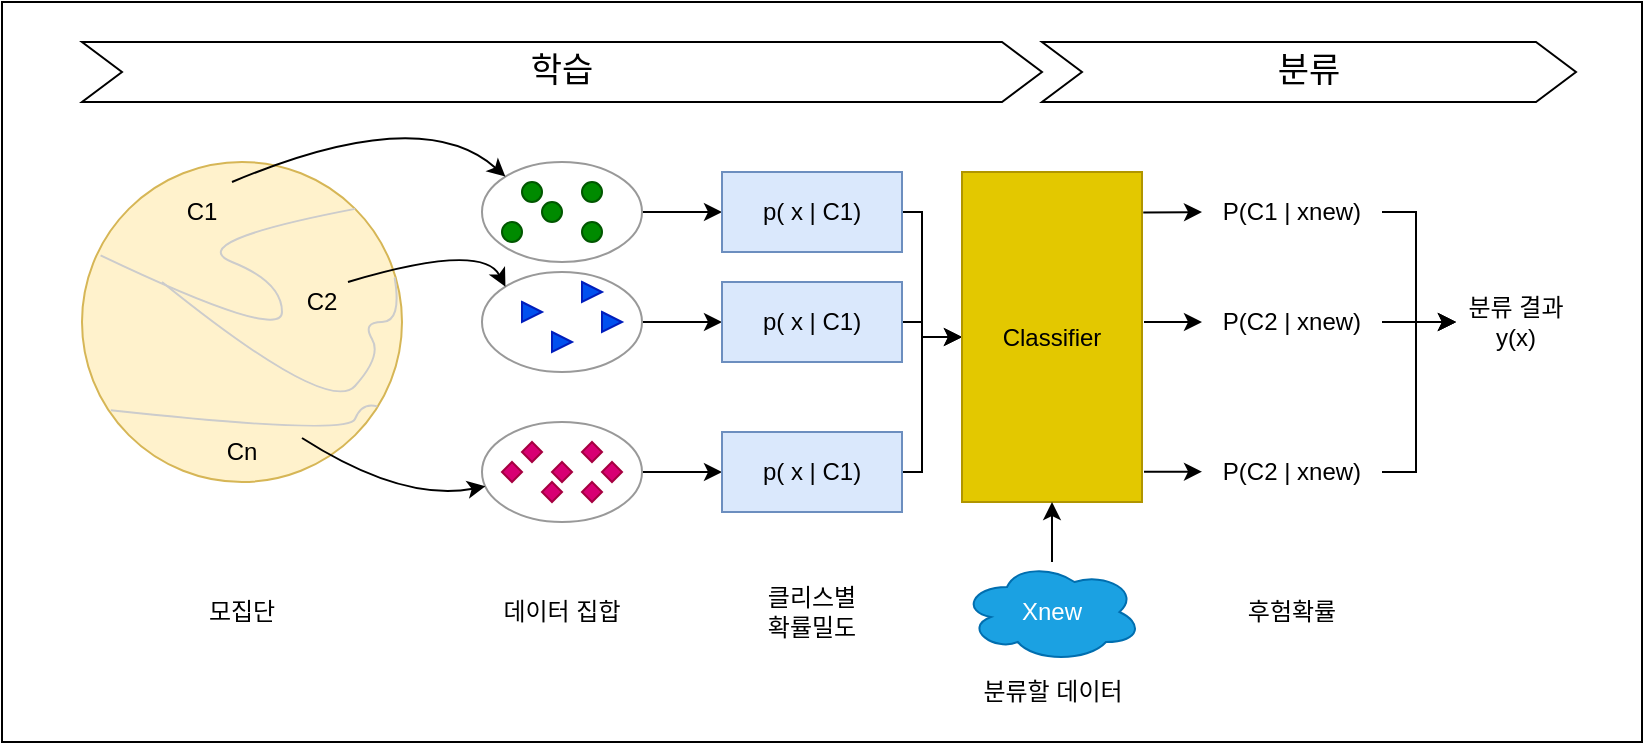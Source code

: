 <mxfile version="24.7.17">
  <diagram name="페이지-1" id="5X0Cp1niOQVANVGxv6wF">
    <mxGraphModel dx="856" dy="624" grid="1" gridSize="10" guides="1" tooltips="1" connect="1" arrows="1" fold="1" page="1" pageScale="1" pageWidth="827" pageHeight="1169" math="0" shadow="0">
      <root>
        <mxCell id="0" />
        <mxCell id="1" parent="0" />
        <mxCell id="mTE_38fS_a1iuZElx4U2-5" value="" style="rounded=0;whiteSpace=wrap;html=1;fillColor=#FFFFFF;" vertex="1" parent="1">
          <mxGeometry x="40" y="40" width="820" height="370" as="geometry" />
        </mxCell>
        <mxCell id="Z5EJQrZzNwdHl78D_Ga3-1" value="" style="ellipse;whiteSpace=wrap;html=1;aspect=fixed;fillColor=#fff2cc;strokeColor=#d6b656;" parent="1" vertex="1">
          <mxGeometry x="80" y="120" width="160" height="160" as="geometry" />
        </mxCell>
        <mxCell id="Z5EJQrZzNwdHl78D_Ga3-2" value="" style="curved=1;endArrow=none;html=1;rounded=0;endFill=0;entryX=1;entryY=0;entryDx=0;entryDy=0;exitX=0.058;exitY=0.292;exitDx=0;exitDy=0;exitPerimeter=0;strokeColor=#CCCCCC;" parent="1" source="Z5EJQrZzNwdHl78D_Ga3-1" target="Z5EJQrZzNwdHl78D_Ga3-1" edge="1">
          <mxGeometry width="50" height="50" relative="1" as="geometry">
            <mxPoint x="160" y="210" as="sourcePoint" />
            <mxPoint x="180" y="160" as="targetPoint" />
            <Array as="points">
              <mxPoint x="180" y="210" />
              <mxPoint x="180" y="180" />
              <mxPoint x="130" y="160" />
            </Array>
          </mxGeometry>
        </mxCell>
        <mxCell id="Z5EJQrZzNwdHl78D_Ga3-3" value="" style="curved=1;endArrow=none;html=1;rounded=0;endFill=0;entryX=0.977;entryY=0.361;entryDx=0;entryDy=0;entryPerimeter=0;strokeColor=#CCCCCC;" parent="1" target="Z5EJQrZzNwdHl78D_Ga3-1" edge="1">
          <mxGeometry width="50" height="50" relative="1" as="geometry">
            <mxPoint x="120" y="180" as="sourcePoint" />
            <mxPoint x="240" y="180" as="targetPoint" />
            <Array as="points">
              <mxPoint x="203" y="247" />
              <mxPoint x="230" y="217" />
              <mxPoint x="220" y="200" />
              <mxPoint x="240" y="200" />
            </Array>
          </mxGeometry>
        </mxCell>
        <mxCell id="Z5EJQrZzNwdHl78D_Ga3-4" value="" style="curved=1;endArrow=none;html=1;rounded=0;endFill=0;entryX=0.923;entryY=0.764;entryDx=0;entryDy=0;entryPerimeter=0;exitX=0.09;exitY=0.776;exitDx=0;exitDy=0;exitPerimeter=0;strokeColor=#CCCCCC;" parent="1" source="Z5EJQrZzNwdHl78D_Ga3-1" target="Z5EJQrZzNwdHl78D_Ga3-1" edge="1">
          <mxGeometry width="50" height="50" relative="1" as="geometry">
            <mxPoint x="130" y="190" as="sourcePoint" />
            <mxPoint x="246" y="188" as="targetPoint" />
            <Array as="points">
              <mxPoint x="213" y="257" />
              <mxPoint x="220" y="240" />
            </Array>
          </mxGeometry>
        </mxCell>
        <mxCell id="Z5EJQrZzNwdHl78D_Ga3-33" style="edgeStyle=orthogonalEdgeStyle;rounded=0;orthogonalLoop=1;jettySize=auto;html=1;exitX=1;exitY=0.5;exitDx=0;exitDy=0;entryX=0;entryY=0.5;entryDx=0;entryDy=0;strokeColor=#000000;" parent="1" source="Z5EJQrZzNwdHl78D_Ga3-5" target="Z5EJQrZzNwdHl78D_Ga3-30" edge="1">
          <mxGeometry relative="1" as="geometry" />
        </mxCell>
        <mxCell id="Z5EJQrZzNwdHl78D_Ga3-5" value="" style="ellipse;whiteSpace=wrap;html=1;fillColor=#FFFFFF;strokeColor=#999999;" parent="1" vertex="1">
          <mxGeometry x="280" y="120" width="80" height="50" as="geometry" />
        </mxCell>
        <mxCell id="Z5EJQrZzNwdHl78D_Ga3-34" style="edgeStyle=orthogonalEdgeStyle;rounded=0;orthogonalLoop=1;jettySize=auto;html=1;exitX=1;exitY=0.5;exitDx=0;exitDy=0;entryX=0;entryY=0.5;entryDx=0;entryDy=0;strokeColor=#000000;" parent="1" source="Z5EJQrZzNwdHl78D_Ga3-6" target="Z5EJQrZzNwdHl78D_Ga3-31" edge="1">
          <mxGeometry relative="1" as="geometry" />
        </mxCell>
        <mxCell id="Z5EJQrZzNwdHl78D_Ga3-6" value="" style="ellipse;whiteSpace=wrap;html=1;fillColor=#FFFFFF;strokeColor=#999999;" parent="1" vertex="1">
          <mxGeometry x="280" y="175" width="80" height="50" as="geometry" />
        </mxCell>
        <mxCell id="Z5EJQrZzNwdHl78D_Ga3-36" style="edgeStyle=orthogonalEdgeStyle;rounded=0;orthogonalLoop=1;jettySize=auto;html=1;entryX=0;entryY=0.5;entryDx=0;entryDy=0;strokeColor=#000000;" parent="1" source="Z5EJQrZzNwdHl78D_Ga3-7" target="Z5EJQrZzNwdHl78D_Ga3-32" edge="1">
          <mxGeometry relative="1" as="geometry" />
        </mxCell>
        <mxCell id="Z5EJQrZzNwdHl78D_Ga3-7" value="" style="ellipse;whiteSpace=wrap;html=1;fillColor=#FFFFFF;strokeColor=#999999;" parent="1" vertex="1">
          <mxGeometry x="280" y="250" width="80" height="50" as="geometry" />
        </mxCell>
        <mxCell id="Z5EJQrZzNwdHl78D_Ga3-8" value="" style="ellipse;whiteSpace=wrap;html=1;aspect=fixed;fillColor=#008a00;fontColor=#ffffff;strokeColor=#005700;" parent="1" vertex="1">
          <mxGeometry x="300" y="130" width="10" height="10" as="geometry" />
        </mxCell>
        <mxCell id="Z5EJQrZzNwdHl78D_Ga3-9" value="" style="ellipse;whiteSpace=wrap;html=1;aspect=fixed;fillColor=#008a00;fontColor=#ffffff;strokeColor=#005700;" parent="1" vertex="1">
          <mxGeometry x="310" y="140" width="10" height="10" as="geometry" />
        </mxCell>
        <mxCell id="Z5EJQrZzNwdHl78D_Ga3-10" value="" style="ellipse;whiteSpace=wrap;html=1;aspect=fixed;fillColor=#008a00;fontColor=#ffffff;strokeColor=#005700;" parent="1" vertex="1">
          <mxGeometry x="330" y="130" width="10" height="10" as="geometry" />
        </mxCell>
        <mxCell id="Z5EJQrZzNwdHl78D_Ga3-11" value="" style="ellipse;whiteSpace=wrap;html=1;aspect=fixed;fillColor=#008a00;fontColor=#ffffff;strokeColor=#005700;" parent="1" vertex="1">
          <mxGeometry x="330" y="150" width="10" height="10" as="geometry" />
        </mxCell>
        <mxCell id="Z5EJQrZzNwdHl78D_Ga3-12" value="" style="ellipse;whiteSpace=wrap;html=1;aspect=fixed;fillColor=#008a00;fontColor=#ffffff;strokeColor=#005700;" parent="1" vertex="1">
          <mxGeometry x="290" y="150" width="10" height="10" as="geometry" />
        </mxCell>
        <mxCell id="Z5EJQrZzNwdHl78D_Ga3-13" value="" style="triangle;whiteSpace=wrap;html=1;fillColor=#0050ef;fontColor=#ffffff;strokeColor=#001DBC;" parent="1" vertex="1">
          <mxGeometry x="300" y="190" width="10" height="10" as="geometry" />
        </mxCell>
        <mxCell id="Z5EJQrZzNwdHl78D_Ga3-14" value="" style="triangle;whiteSpace=wrap;html=1;fillColor=#0050ef;fontColor=#ffffff;strokeColor=#001DBC;" parent="1" vertex="1">
          <mxGeometry x="315" y="205" width="10" height="10" as="geometry" />
        </mxCell>
        <mxCell id="Z5EJQrZzNwdHl78D_Ga3-15" value="" style="triangle;whiteSpace=wrap;html=1;fillColor=#0050ef;fontColor=#ffffff;strokeColor=#001DBC;" parent="1" vertex="1">
          <mxGeometry x="330" y="180" width="10" height="10" as="geometry" />
        </mxCell>
        <mxCell id="Z5EJQrZzNwdHl78D_Ga3-16" value="" style="triangle;whiteSpace=wrap;html=1;fillColor=#0050ef;fontColor=#ffffff;strokeColor=#001DBC;" parent="1" vertex="1">
          <mxGeometry x="340" y="195" width="10" height="10" as="geometry" />
        </mxCell>
        <mxCell id="Z5EJQrZzNwdHl78D_Ga3-17" value="" style="rhombus;whiteSpace=wrap;html=1;fillColor=#d80073;fontColor=#ffffff;strokeColor=#A50040;" parent="1" vertex="1">
          <mxGeometry x="330" y="260" width="10" height="10" as="geometry" />
        </mxCell>
        <mxCell id="Z5EJQrZzNwdHl78D_Ga3-18" value="" style="rhombus;whiteSpace=wrap;html=1;fillColor=#d80073;fontColor=#ffffff;strokeColor=#A50040;" parent="1" vertex="1">
          <mxGeometry x="290" y="270" width="10" height="10" as="geometry" />
        </mxCell>
        <mxCell id="Z5EJQrZzNwdHl78D_Ga3-19" value="" style="rhombus;whiteSpace=wrap;html=1;fillColor=#d80073;fontColor=#ffffff;strokeColor=#A50040;" parent="1" vertex="1">
          <mxGeometry x="300" y="260" width="10" height="10" as="geometry" />
        </mxCell>
        <mxCell id="Z5EJQrZzNwdHl78D_Ga3-20" value="" style="rhombus;whiteSpace=wrap;html=1;fillColor=#d80073;fontColor=#ffffff;strokeColor=#A50040;" parent="1" vertex="1">
          <mxGeometry x="310" y="280" width="10" height="10" as="geometry" />
        </mxCell>
        <mxCell id="Z5EJQrZzNwdHl78D_Ga3-21" value="" style="rhombus;whiteSpace=wrap;html=1;fillColor=#d80073;fontColor=#ffffff;strokeColor=#A50040;" parent="1" vertex="1">
          <mxGeometry x="330" y="280" width="10" height="10" as="geometry" />
        </mxCell>
        <mxCell id="Z5EJQrZzNwdHl78D_Ga3-22" value="" style="rhombus;whiteSpace=wrap;html=1;fillColor=#d80073;fontColor=#ffffff;strokeColor=#A50040;" parent="1" vertex="1">
          <mxGeometry x="340" y="270" width="10" height="10" as="geometry" />
        </mxCell>
        <mxCell id="Z5EJQrZzNwdHl78D_Ga3-23" value="" style="rhombus;whiteSpace=wrap;html=1;fillColor=#d80073;fontColor=#ffffff;strokeColor=#A50040;" parent="1" vertex="1">
          <mxGeometry x="315" y="270" width="10" height="10" as="geometry" />
        </mxCell>
        <mxCell id="Z5EJQrZzNwdHl78D_Ga3-24" value="C1" style="text;strokeColor=none;align=center;fillColor=none;html=1;verticalAlign=middle;whiteSpace=wrap;rounded=0;fontColor=#000000;" parent="1" vertex="1">
          <mxGeometry x="110" y="130" width="60" height="30" as="geometry" />
        </mxCell>
        <mxCell id="Z5EJQrZzNwdHl78D_Ga3-25" value="C2" style="text;strokeColor=none;align=center;fillColor=none;html=1;verticalAlign=middle;whiteSpace=wrap;rounded=0;fontColor=#000000;" parent="1" vertex="1">
          <mxGeometry x="170" y="175" width="60" height="30" as="geometry" />
        </mxCell>
        <mxCell id="Z5EJQrZzNwdHl78D_Ga3-26" value="Cn" style="text;strokeColor=none;align=center;fillColor=none;html=1;verticalAlign=middle;whiteSpace=wrap;rounded=0;fontColor=#000000;" parent="1" vertex="1">
          <mxGeometry x="130" y="250" width="60" height="30" as="geometry" />
        </mxCell>
        <mxCell id="Z5EJQrZzNwdHl78D_Ga3-27" value="" style="curved=1;endArrow=classic;html=1;rounded=0;entryX=0;entryY=0;entryDx=0;entryDy=0;exitX=0.75;exitY=0;exitDx=0;exitDy=0;strokeColor=#000000;" parent="1" source="Z5EJQrZzNwdHl78D_Ga3-24" target="Z5EJQrZzNwdHl78D_Ga3-5" edge="1">
          <mxGeometry width="50" height="50" relative="1" as="geometry">
            <mxPoint x="190" y="200" as="sourcePoint" />
            <mxPoint x="240" y="150" as="targetPoint" />
            <Array as="points">
              <mxPoint x="250" y="90" />
            </Array>
          </mxGeometry>
        </mxCell>
        <mxCell id="Z5EJQrZzNwdHl78D_Ga3-28" value="" style="curved=1;endArrow=classic;html=1;rounded=0;entryX=0;entryY=0;entryDx=0;entryDy=0;exitX=0.75;exitY=0;exitDx=0;exitDy=0;strokeColor=#000000;" parent="1" target="Z5EJQrZzNwdHl78D_Ga3-6" edge="1">
          <mxGeometry width="50" height="50" relative="1" as="geometry">
            <mxPoint x="213" y="180" as="sourcePoint" />
            <mxPoint x="350" y="177" as="targetPoint" />
            <Array as="points">
              <mxPoint x="280" y="160" />
            </Array>
          </mxGeometry>
        </mxCell>
        <mxCell id="Z5EJQrZzNwdHl78D_Ga3-29" value="" style="curved=1;endArrow=classic;html=1;rounded=0;exitX=0.75;exitY=0;exitDx=0;exitDy=0;strokeColor=#000000;" parent="1" target="Z5EJQrZzNwdHl78D_Ga3-7" edge="1">
          <mxGeometry width="50" height="50" relative="1" as="geometry">
            <mxPoint x="190" y="258" as="sourcePoint" />
            <mxPoint x="269" y="260" as="targetPoint" />
            <Array as="points">
              <mxPoint x="240" y="290" />
            </Array>
          </mxGeometry>
        </mxCell>
        <mxCell id="Z5EJQrZzNwdHl78D_Ga3-41" style="edgeStyle=orthogonalEdgeStyle;rounded=0;orthogonalLoop=1;jettySize=auto;html=1;entryX=0;entryY=0.5;entryDx=0;entryDy=0;strokeColor=#000000;" parent="1" source="Z5EJQrZzNwdHl78D_Ga3-30" target="Z5EJQrZzNwdHl78D_Ga3-37" edge="1">
          <mxGeometry relative="1" as="geometry">
            <Array as="points">
              <mxPoint x="500" y="145" />
              <mxPoint x="500" y="208" />
            </Array>
          </mxGeometry>
        </mxCell>
        <mxCell id="Z5EJQrZzNwdHl78D_Ga3-30" value="p( x | C1)" style="rounded=0;whiteSpace=wrap;html=1;fillColor=#dae8fc;strokeColor=#6c8ebf;fontColor=#000000;" parent="1" vertex="1">
          <mxGeometry x="400" y="125" width="90" height="40" as="geometry" />
        </mxCell>
        <mxCell id="Z5EJQrZzNwdHl78D_Ga3-42" style="edgeStyle=orthogonalEdgeStyle;rounded=0;orthogonalLoop=1;jettySize=auto;html=1;exitX=1;exitY=0.5;exitDx=0;exitDy=0;endArrow=none;endFill=0;strokeColor=#000000;" parent="1" source="Z5EJQrZzNwdHl78D_Ga3-31" edge="1">
          <mxGeometry relative="1" as="geometry">
            <mxPoint x="500" y="199.98" as="targetPoint" />
          </mxGeometry>
        </mxCell>
        <mxCell id="Z5EJQrZzNwdHl78D_Ga3-31" value="p( x | C1)" style="rounded=0;whiteSpace=wrap;html=1;fillColor=#dae8fc;strokeColor=#6c8ebf;fontColor=#000000;" parent="1" vertex="1">
          <mxGeometry x="400" y="180" width="90" height="40" as="geometry" />
        </mxCell>
        <mxCell id="Z5EJQrZzNwdHl78D_Ga3-38" style="edgeStyle=orthogonalEdgeStyle;rounded=0;orthogonalLoop=1;jettySize=auto;html=1;exitX=1;exitY=0.5;exitDx=0;exitDy=0;entryX=0;entryY=0.5;entryDx=0;entryDy=0;strokeColor=#000000;" parent="1" source="Z5EJQrZzNwdHl78D_Ga3-32" target="Z5EJQrZzNwdHl78D_Ga3-37" edge="1">
          <mxGeometry relative="1" as="geometry">
            <Array as="points">
              <mxPoint x="500" y="275" />
              <mxPoint x="500" y="208" />
            </Array>
          </mxGeometry>
        </mxCell>
        <mxCell id="Z5EJQrZzNwdHl78D_Ga3-32" value="p( x | C1)" style="rounded=0;whiteSpace=wrap;html=1;fillColor=#dae8fc;strokeColor=#6c8ebf;fontColor=#000000;" parent="1" vertex="1">
          <mxGeometry x="400" y="255" width="90" height="40" as="geometry" />
        </mxCell>
        <mxCell id="Z5EJQrZzNwdHl78D_Ga3-37" value="Classifier" style="rounded=0;whiteSpace=wrap;html=1;fillColor=#e3c800;fontColor=#000000;strokeColor=#B09500;" parent="1" vertex="1">
          <mxGeometry x="520" y="125" width="90" height="165" as="geometry" />
        </mxCell>
        <mxCell id="Z5EJQrZzNwdHl78D_Ga3-44" style="edgeStyle=orthogonalEdgeStyle;rounded=0;orthogonalLoop=1;jettySize=auto;html=1;strokeColor=#000000;" parent="1" source="Z5EJQrZzNwdHl78D_Ga3-43" edge="1">
          <mxGeometry relative="1" as="geometry">
            <mxPoint x="565" y="290.0" as="targetPoint" />
          </mxGeometry>
        </mxCell>
        <mxCell id="Z5EJQrZzNwdHl78D_Ga3-43" value="Xnew" style="ellipse;shape=cloud;whiteSpace=wrap;html=1;fillColor=#1ba1e2;strokeColor=#006EAF;fontColor=#ffffff;" parent="1" vertex="1">
          <mxGeometry x="520" y="320" width="90" height="50" as="geometry" />
        </mxCell>
        <mxCell id="Z5EJQrZzNwdHl78D_Ga3-54" style="edgeStyle=orthogonalEdgeStyle;rounded=0;orthogonalLoop=1;jettySize=auto;html=1;exitX=1;exitY=0.5;exitDx=0;exitDy=0;entryX=0;entryY=0.5;entryDx=0;entryDy=0;strokeColor=#000000;" parent="1" source="Z5EJQrZzNwdHl78D_Ga3-45" target="Z5EJQrZzNwdHl78D_Ga3-51" edge="1">
          <mxGeometry relative="1" as="geometry">
            <Array as="points">
              <mxPoint x="747" y="145" />
              <mxPoint x="747" y="200" />
            </Array>
          </mxGeometry>
        </mxCell>
        <mxCell id="Z5EJQrZzNwdHl78D_Ga3-45" value="P(C1 | xnew)" style="text;strokeColor=none;align=center;fillColor=none;html=1;verticalAlign=middle;whiteSpace=wrap;rounded=0;fontColor=#000000;" parent="1" vertex="1">
          <mxGeometry x="640" y="130" width="90" height="30" as="geometry" />
        </mxCell>
        <mxCell id="Z5EJQrZzNwdHl78D_Ga3-56" style="edgeStyle=orthogonalEdgeStyle;rounded=0;orthogonalLoop=1;jettySize=auto;html=1;entryX=0;entryY=0.5;entryDx=0;entryDy=0;strokeColor=#000000;" parent="1" source="Z5EJQrZzNwdHl78D_Ga3-46" target="Z5EJQrZzNwdHl78D_Ga3-51" edge="1">
          <mxGeometry relative="1" as="geometry" />
        </mxCell>
        <mxCell id="Z5EJQrZzNwdHl78D_Ga3-46" value="P(C2 | xnew)" style="text;strokeColor=none;align=center;fillColor=none;html=1;verticalAlign=middle;whiteSpace=wrap;rounded=0;fontColor=#000000;" parent="1" vertex="1">
          <mxGeometry x="640" y="185" width="90" height="30" as="geometry" />
        </mxCell>
        <mxCell id="Z5EJQrZzNwdHl78D_Ga3-58" style="edgeStyle=orthogonalEdgeStyle;rounded=0;orthogonalLoop=1;jettySize=auto;html=1;exitX=1;exitY=0.5;exitDx=0;exitDy=0;entryX=0;entryY=0.5;entryDx=0;entryDy=0;strokeColor=#000000;" parent="1" source="Z5EJQrZzNwdHl78D_Ga3-47" target="Z5EJQrZzNwdHl78D_Ga3-51" edge="1">
          <mxGeometry relative="1" as="geometry">
            <Array as="points">
              <mxPoint x="747" y="275" />
              <mxPoint x="747" y="200" />
            </Array>
          </mxGeometry>
        </mxCell>
        <mxCell id="Z5EJQrZzNwdHl78D_Ga3-47" value="P(C2 | xnew)" style="text;strokeColor=none;align=center;fillColor=none;html=1;verticalAlign=middle;whiteSpace=wrap;rounded=0;fontColor=#000000;" parent="1" vertex="1">
          <mxGeometry x="640" y="260" width="90" height="30" as="geometry" />
        </mxCell>
        <mxCell id="Z5EJQrZzNwdHl78D_Ga3-48" value="" style="endArrow=classic;html=1;rounded=0;entryX=0;entryY=0.5;entryDx=0;entryDy=0;exitX=1.007;exitY=0.123;exitDx=0;exitDy=0;exitPerimeter=0;strokeColor=#000000;" parent="1" source="Z5EJQrZzNwdHl78D_Ga3-37" target="Z5EJQrZzNwdHl78D_Ga3-45" edge="1">
          <mxGeometry width="50" height="50" relative="1" as="geometry">
            <mxPoint x="570" y="190" as="sourcePoint" />
            <mxPoint x="620" y="140" as="targetPoint" />
          </mxGeometry>
        </mxCell>
        <mxCell id="Z5EJQrZzNwdHl78D_Ga3-49" value="" style="endArrow=classic;html=1;rounded=0;entryX=0;entryY=0.5;entryDx=0;entryDy=0;exitX=1.007;exitY=0.123;exitDx=0;exitDy=0;exitPerimeter=0;strokeColor=#000000;" parent="1" edge="1">
          <mxGeometry width="50" height="50" relative="1" as="geometry">
            <mxPoint x="611" y="200" as="sourcePoint" />
            <mxPoint x="640" y="200" as="targetPoint" />
          </mxGeometry>
        </mxCell>
        <mxCell id="Z5EJQrZzNwdHl78D_Ga3-50" value="" style="endArrow=classic;html=1;rounded=0;entryX=0;entryY=0.5;entryDx=0;entryDy=0;exitX=1.007;exitY=0.123;exitDx=0;exitDy=0;exitPerimeter=0;strokeColor=#000000;" parent="1" edge="1">
          <mxGeometry width="50" height="50" relative="1" as="geometry">
            <mxPoint x="611" y="274.83" as="sourcePoint" />
            <mxPoint x="640" y="274.83" as="targetPoint" />
          </mxGeometry>
        </mxCell>
        <mxCell id="Z5EJQrZzNwdHl78D_Ga3-51" value="분류 결과&lt;div&gt;y(x)&lt;/div&gt;" style="text;strokeColor=none;align=center;fillColor=none;html=1;verticalAlign=middle;whiteSpace=wrap;rounded=0;fontColor=#000000;" parent="1" vertex="1">
          <mxGeometry x="767" y="185" width="60" height="30" as="geometry" />
        </mxCell>
        <mxCell id="Z5EJQrZzNwdHl78D_Ga3-59" value="분류할 데이터" style="text;strokeColor=none;align=center;fillColor=none;html=1;verticalAlign=middle;whiteSpace=wrap;rounded=0;fontColor=#000000;" parent="1" vertex="1">
          <mxGeometry x="527.5" y="370" width="75" height="30" as="geometry" />
        </mxCell>
        <mxCell id="Z5EJQrZzNwdHl78D_Ga3-60" value="&lt;font style=&quot;font-size: 17px;&quot;&gt;학습&lt;/font&gt;" style="shape=step;perimeter=stepPerimeter;whiteSpace=wrap;html=1;fixedSize=1;" parent="1" vertex="1">
          <mxGeometry x="80" y="60" width="480" height="30" as="geometry" />
        </mxCell>
        <mxCell id="Z5EJQrZzNwdHl78D_Ga3-61" value="&lt;span style=&quot;font-size: 17px;&quot;&gt;분류&lt;/span&gt;" style="shape=step;perimeter=stepPerimeter;whiteSpace=wrap;html=1;fixedSize=1;" parent="1" vertex="1">
          <mxGeometry x="560" y="60" width="267" height="30" as="geometry" />
        </mxCell>
        <mxCell id="mTE_38fS_a1iuZElx4U2-1" value="&lt;font color=&quot;#000000&quot;&gt;모집단&lt;/font&gt;" style="text;strokeColor=none;align=center;fillColor=none;html=1;verticalAlign=middle;whiteSpace=wrap;rounded=0;" vertex="1" parent="1">
          <mxGeometry x="115" y="330" width="90" height="30" as="geometry" />
        </mxCell>
        <mxCell id="mTE_38fS_a1iuZElx4U2-2" value="데이터 집합" style="text;strokeColor=none;align=center;fillColor=none;html=1;verticalAlign=middle;whiteSpace=wrap;rounded=0;fontColor=#000000;" vertex="1" parent="1">
          <mxGeometry x="275" y="330" width="90" height="30" as="geometry" />
        </mxCell>
        <mxCell id="mTE_38fS_a1iuZElx4U2-3" value="클리스별&lt;div&gt;확률밀도&lt;/div&gt;" style="text;strokeColor=none;align=center;fillColor=none;html=1;verticalAlign=middle;whiteSpace=wrap;rounded=0;fontColor=#000000;" vertex="1" parent="1">
          <mxGeometry x="400" y="330" width="90" height="30" as="geometry" />
        </mxCell>
        <mxCell id="mTE_38fS_a1iuZElx4U2-4" value="후험확률" style="text;strokeColor=none;align=center;fillColor=none;html=1;verticalAlign=middle;whiteSpace=wrap;rounded=0;fontColor=#000000;" vertex="1" parent="1">
          <mxGeometry x="640" y="330" width="90" height="30" as="geometry" />
        </mxCell>
      </root>
    </mxGraphModel>
  </diagram>
</mxfile>
